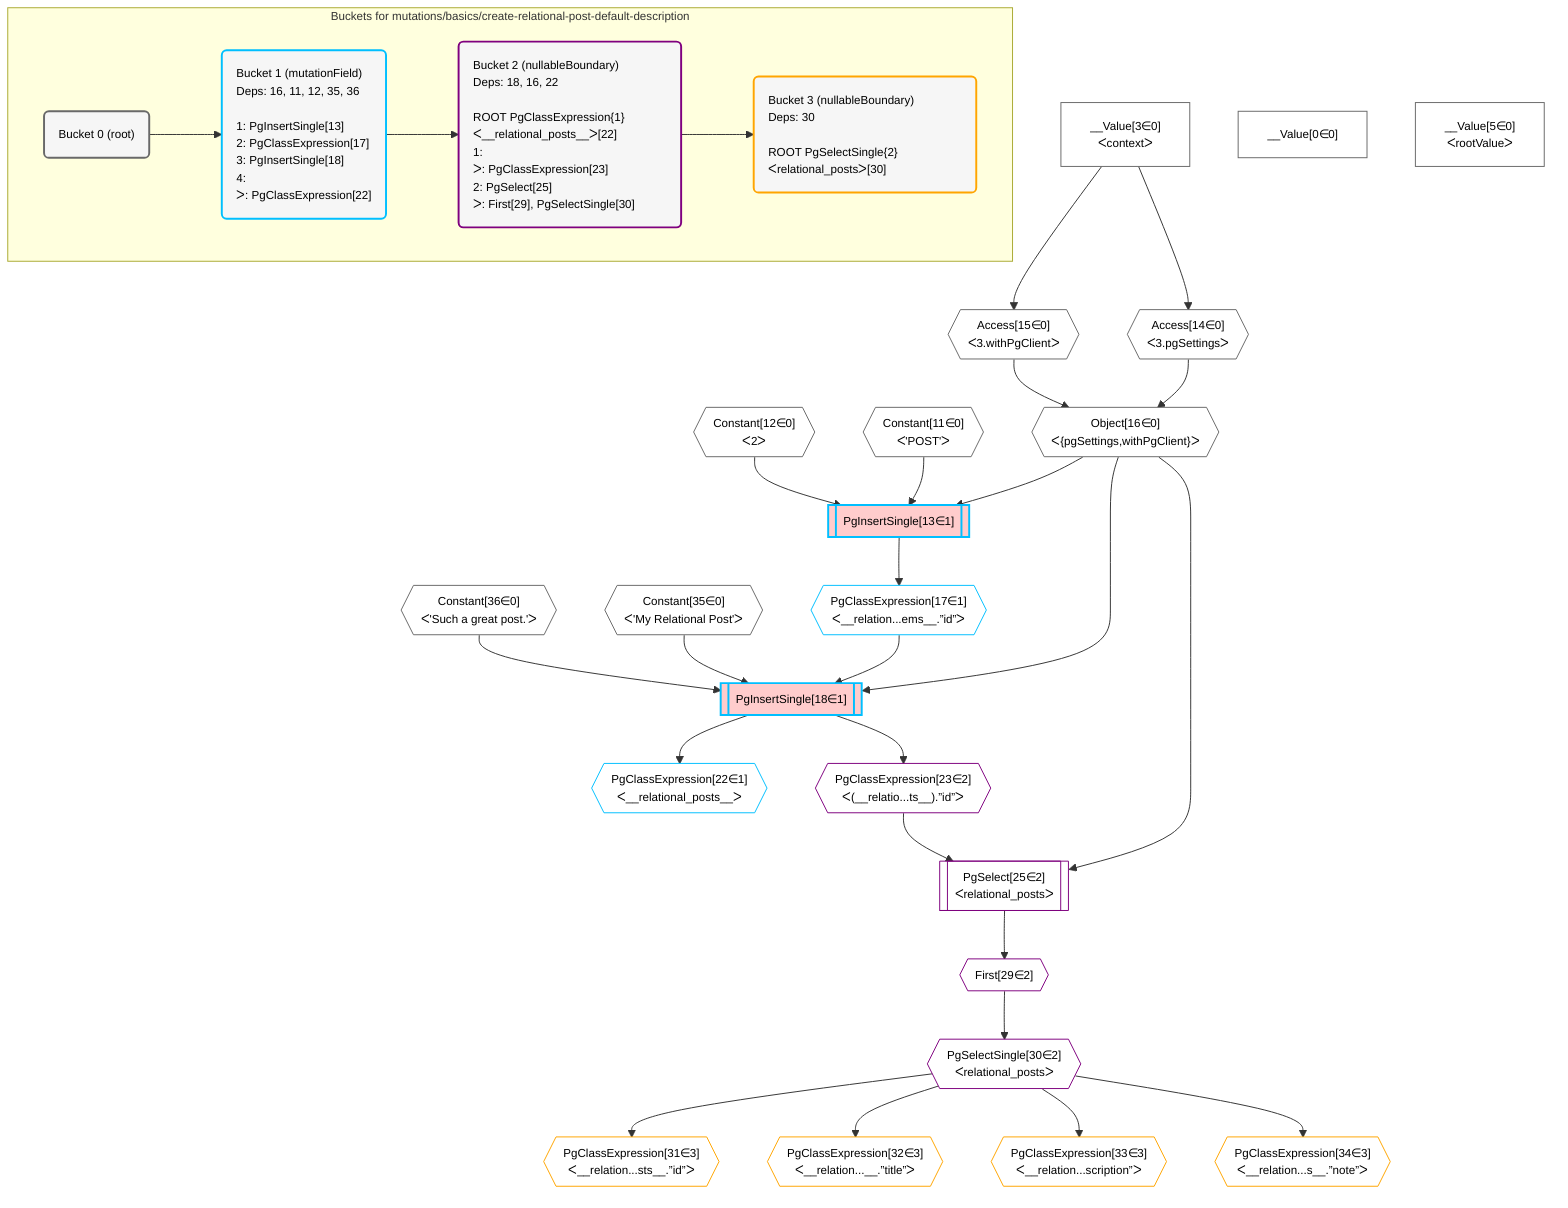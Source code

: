 %%{init: {'themeVariables': { 'fontSize': '12px'}}}%%
graph TD
    classDef path fill:#eee,stroke:#000,color:#000
    classDef plan fill:#fff,stroke-width:1px,color:#000
    classDef itemplan fill:#fff,stroke-width:2px,color:#000
    classDef unbatchedplan fill:#dff,stroke-width:1px,color:#000
    classDef sideeffectplan fill:#fcc,stroke-width:2px,color:#000
    classDef bucket fill:#f6f6f6,color:#000,stroke-width:2px,text-align:left


    %% plan dependencies
    Object16{{"Object[16∈0]<br />ᐸ{pgSettings,withPgClient}ᐳ"}}:::plan
    Access14{{"Access[14∈0]<br />ᐸ3.pgSettingsᐳ"}}:::plan
    Access15{{"Access[15∈0]<br />ᐸ3.withPgClientᐳ"}}:::plan
    Access14 & Access15 --> Object16
    __Value3["__Value[3∈0]<br />ᐸcontextᐳ"]:::plan
    __Value3 --> Access14
    __Value3 --> Access15
    __Value0["__Value[0∈0]"]:::plan
    __Value5["__Value[5∈0]<br />ᐸrootValueᐳ"]:::plan
    Constant11{{"Constant[11∈0]<br />ᐸ'POST'ᐳ"}}:::plan
    Constant12{{"Constant[12∈0]<br />ᐸ2ᐳ"}}:::plan
    Constant35{{"Constant[35∈0]<br />ᐸ'My Relational Post'ᐳ"}}:::plan
    Constant36{{"Constant[36∈0]<br />ᐸ'Such a great post.'ᐳ"}}:::plan
    PgInsertSingle18[["PgInsertSingle[18∈1]"]]:::sideeffectplan
    PgClassExpression17{{"PgClassExpression[17∈1]<br />ᐸ__relation...ems__.”id”ᐳ"}}:::plan
    Object16 & PgClassExpression17 & Constant35 & Constant36 --> PgInsertSingle18
    PgInsertSingle13[["PgInsertSingle[13∈1]"]]:::sideeffectplan
    Object16 & Constant11 & Constant12 --> PgInsertSingle13
    PgInsertSingle13 --> PgClassExpression17
    PgClassExpression22{{"PgClassExpression[22∈1]<br />ᐸ__relational_posts__ᐳ"}}:::plan
    PgInsertSingle18 --> PgClassExpression22
    PgSelect25[["PgSelect[25∈2]<br />ᐸrelational_postsᐳ"]]:::plan
    PgClassExpression23{{"PgClassExpression[23∈2]<br />ᐸ(__relatio...ts__).”id”ᐳ"}}:::plan
    Object16 & PgClassExpression23 --> PgSelect25
    PgInsertSingle18 --> PgClassExpression23
    First29{{"First[29∈2]"}}:::plan
    PgSelect25 --> First29
    PgSelectSingle30{{"PgSelectSingle[30∈2]<br />ᐸrelational_postsᐳ"}}:::plan
    First29 --> PgSelectSingle30
    PgClassExpression31{{"PgClassExpression[31∈3]<br />ᐸ__relation...sts__.”id”ᐳ"}}:::plan
    PgSelectSingle30 --> PgClassExpression31
    PgClassExpression32{{"PgClassExpression[32∈3]<br />ᐸ__relation...__.”title”ᐳ"}}:::plan
    PgSelectSingle30 --> PgClassExpression32
    PgClassExpression33{{"PgClassExpression[33∈3]<br />ᐸ__relation...scription”ᐳ"}}:::plan
    PgSelectSingle30 --> PgClassExpression33
    PgClassExpression34{{"PgClassExpression[34∈3]<br />ᐸ__relation...s__.”note”ᐳ"}}:::plan
    PgSelectSingle30 --> PgClassExpression34

    %% define steps

    subgraph "Buckets for mutations/basics/create-relational-post-default-description"
    Bucket0("Bucket 0 (root)"):::bucket
    classDef bucket0 stroke:#696969
    class Bucket0,__Value0,__Value3,__Value5,Constant11,Constant12,Access14,Access15,Object16,Constant35,Constant36 bucket0
    Bucket1("Bucket 1 (mutationField)<br />Deps: 16, 11, 12, 35, 36<br /><br />1: PgInsertSingle[13]<br />2: PgClassExpression[17]<br />3: PgInsertSingle[18]<br />4: <br />ᐳ: PgClassExpression[22]"):::bucket
    classDef bucket1 stroke:#00bfff
    class Bucket1,PgInsertSingle13,PgClassExpression17,PgInsertSingle18,PgClassExpression22 bucket1
    Bucket2("Bucket 2 (nullableBoundary)<br />Deps: 18, 16, 22<br /><br />ROOT PgClassExpression{1}ᐸ__relational_posts__ᐳ[22]<br />1: <br />ᐳ: PgClassExpression[23]<br />2: PgSelect[25]<br />ᐳ: First[29], PgSelectSingle[30]"):::bucket
    classDef bucket2 stroke:#7f007f
    class Bucket2,PgClassExpression23,PgSelect25,First29,PgSelectSingle30 bucket2
    Bucket3("Bucket 3 (nullableBoundary)<br />Deps: 30<br /><br />ROOT PgSelectSingle{2}ᐸrelational_postsᐳ[30]"):::bucket
    classDef bucket3 stroke:#ffa500
    class Bucket3,PgClassExpression31,PgClassExpression32,PgClassExpression33,PgClassExpression34 bucket3
    Bucket0 --> Bucket1
    Bucket1 --> Bucket2
    Bucket2 --> Bucket3
    end